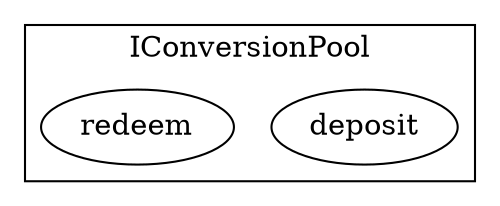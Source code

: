 strict digraph {
subgraph cluster_16_IConversionPool {
label = "IConversionPool"
"16_deposit" [label="deposit"]
"16_redeem" [label="redeem"]
}subgraph cluster_solidity {
label = "[Solidity]"
}
}